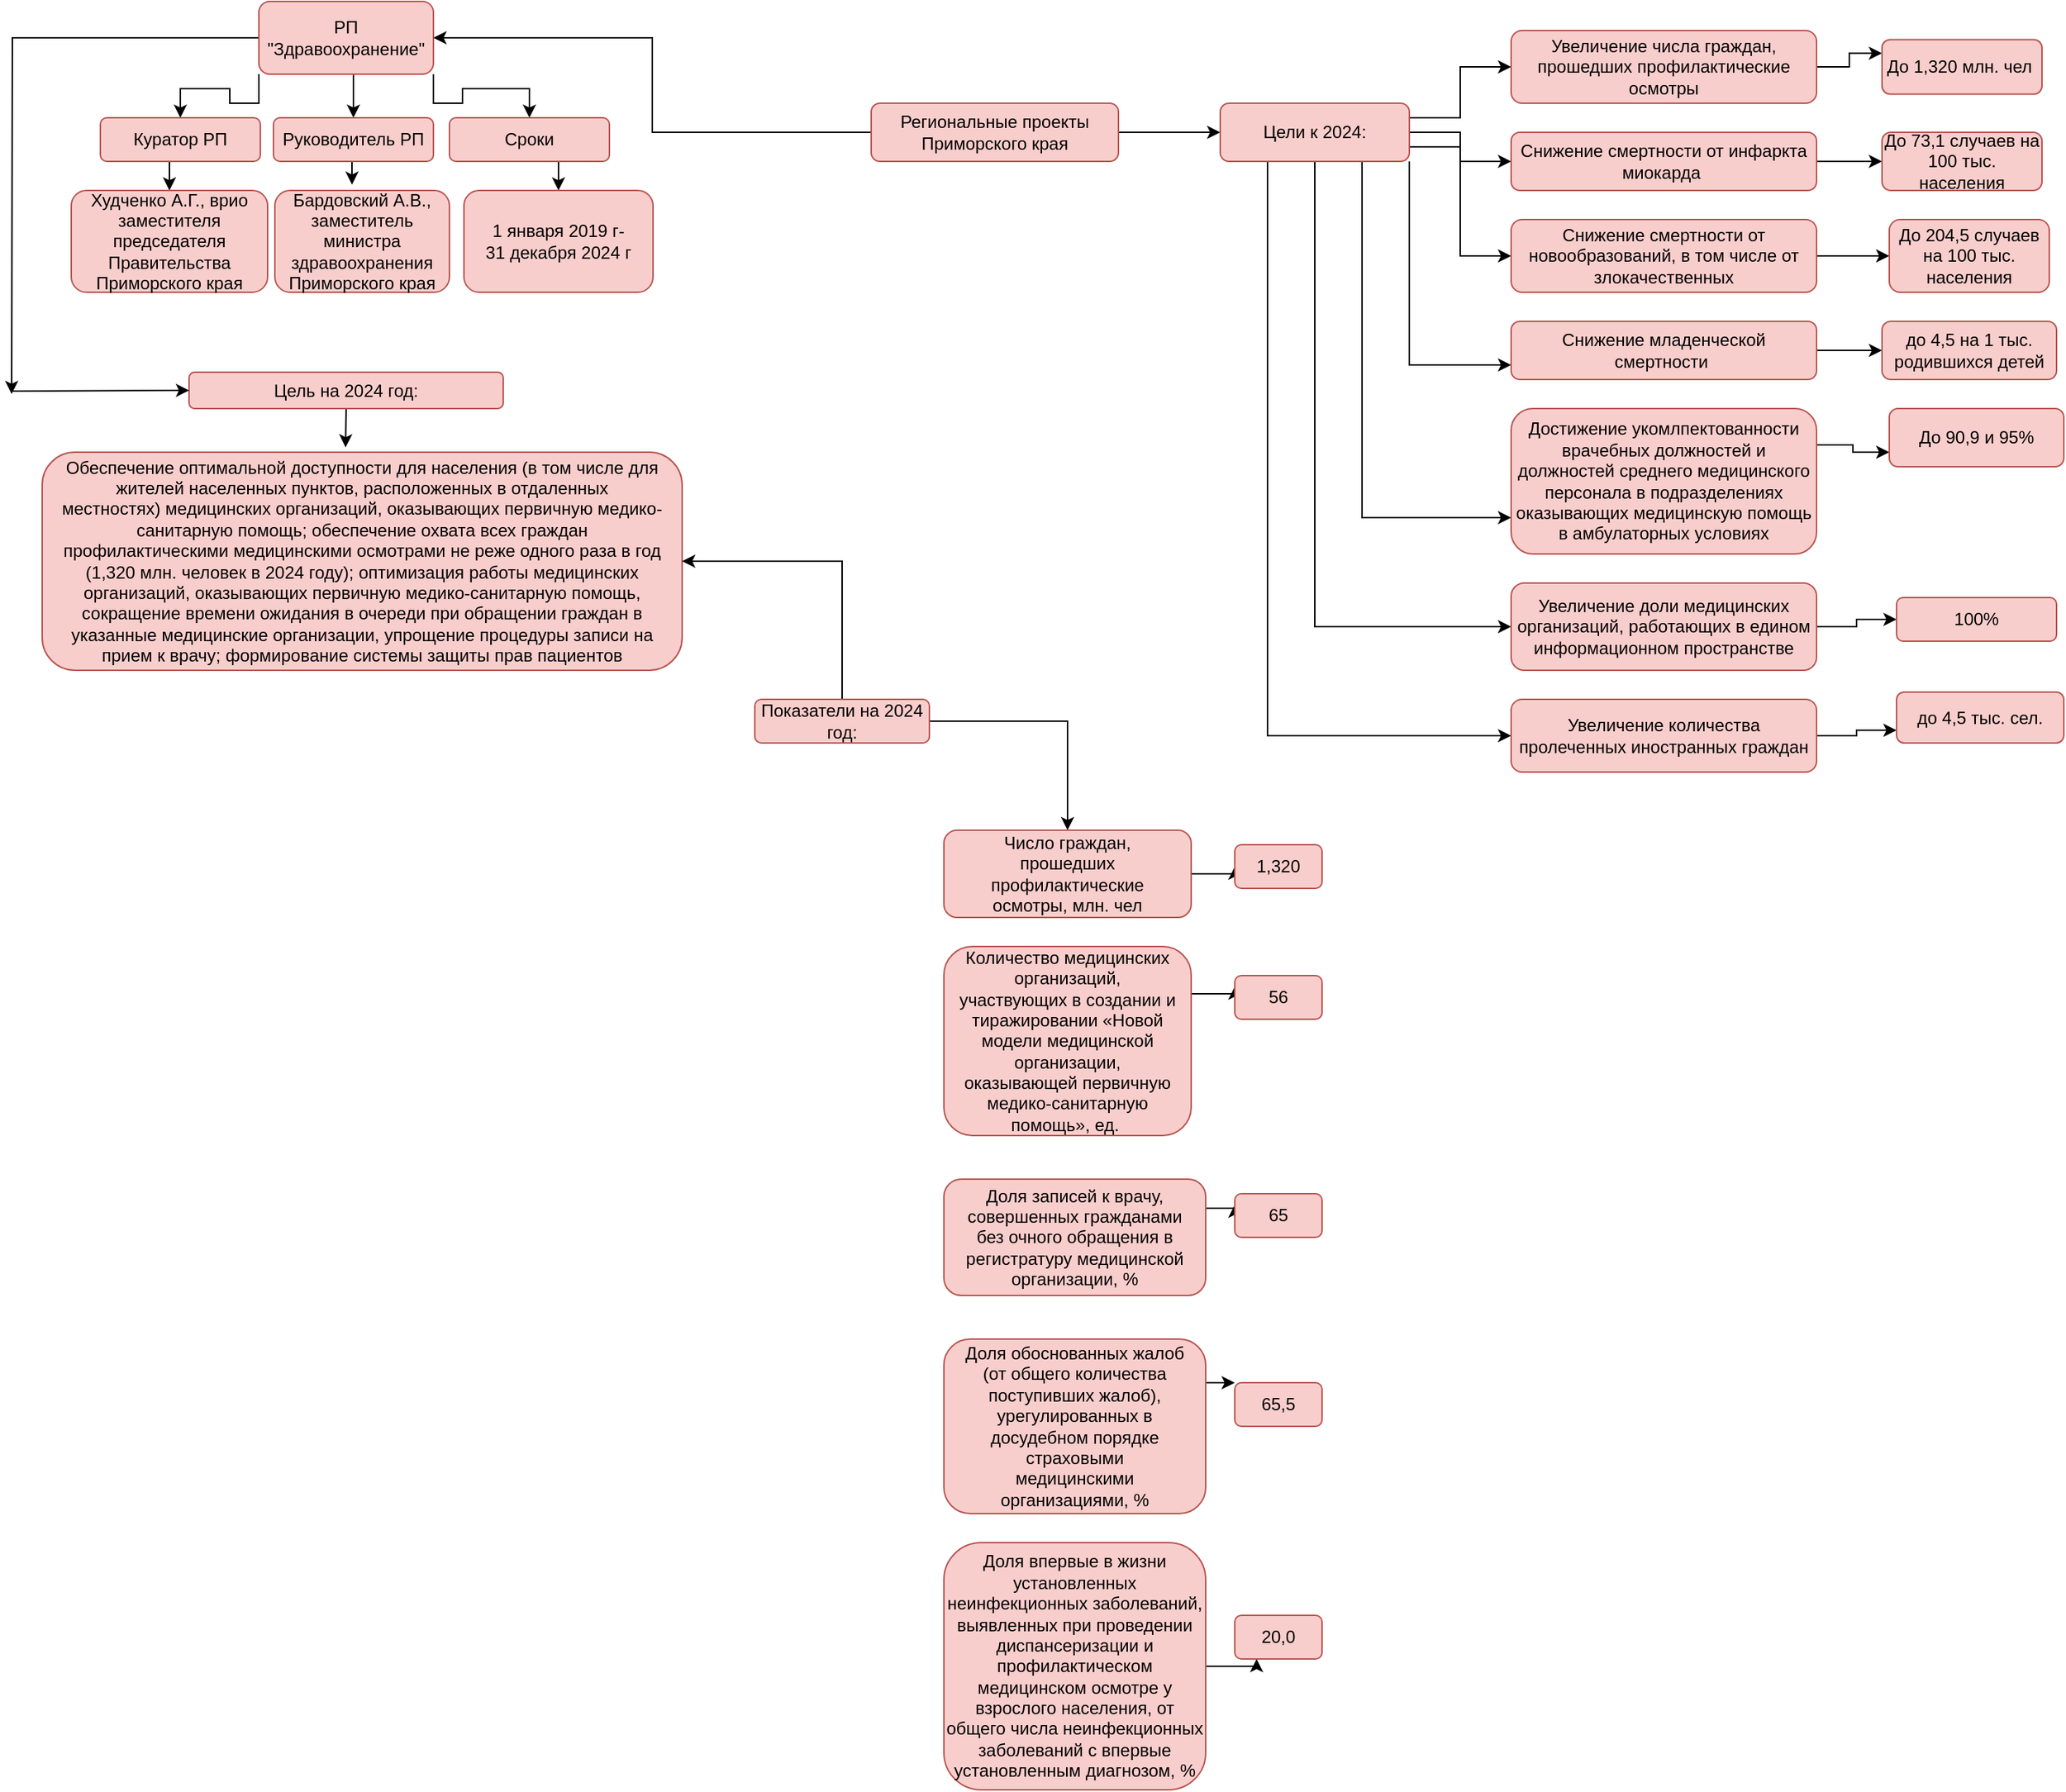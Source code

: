 <mxfile version="12.9.10" type="github">
  <diagram id="6iEOOyLnWhZnI0vwtsOj" name="Страница 1">
    <mxGraphModel dx="2170" dy="1083" grid="1" gridSize="10" guides="1" tooltips="1" connect="1" arrows="1" fold="1" page="1" pageScale="1" pageWidth="827" pageHeight="1169" math="0" shadow="0">
      <root>
        <mxCell id="0" />
        <mxCell id="1" parent="0" />
        <mxCell id="9MHvW2RwUfjwzeiXcqqe-48" style="edgeStyle=orthogonalEdgeStyle;rounded=0;orthogonalLoop=1;jettySize=auto;html=1;exitX=0.5;exitY=1;exitDx=0;exitDy=0;entryX=0.5;entryY=0;entryDx=0;entryDy=0;" edge="1" parent="1" source="9MHvW2RwUfjwzeiXcqqe-1" target="9MHvW2RwUfjwzeiXcqqe-4">
          <mxGeometry relative="1" as="geometry" />
        </mxCell>
        <mxCell id="9MHvW2RwUfjwzeiXcqqe-49" style="edgeStyle=orthogonalEdgeStyle;rounded=0;orthogonalLoop=1;jettySize=auto;html=1;exitX=1;exitY=1;exitDx=0;exitDy=0;entryX=0.5;entryY=0;entryDx=0;entryDy=0;" edge="1" parent="1" source="9MHvW2RwUfjwzeiXcqqe-1" target="9MHvW2RwUfjwzeiXcqqe-5">
          <mxGeometry relative="1" as="geometry" />
        </mxCell>
        <mxCell id="9MHvW2RwUfjwzeiXcqqe-50" style="edgeStyle=orthogonalEdgeStyle;rounded=0;orthogonalLoop=1;jettySize=auto;html=1;exitX=0;exitY=1;exitDx=0;exitDy=0;entryX=0.5;entryY=0;entryDx=0;entryDy=0;" edge="1" parent="1" source="9MHvW2RwUfjwzeiXcqqe-1" target="9MHvW2RwUfjwzeiXcqqe-3">
          <mxGeometry relative="1" as="geometry" />
        </mxCell>
        <mxCell id="9MHvW2RwUfjwzeiXcqqe-54" style="edgeStyle=orthogonalEdgeStyle;rounded=0;orthogonalLoop=1;jettySize=auto;html=1;exitX=0;exitY=0.5;exitDx=0;exitDy=0;" edge="1" parent="1" source="9MHvW2RwUfjwzeiXcqqe-1">
          <mxGeometry relative="1" as="geometry">
            <mxPoint x="179" y="600" as="targetPoint" />
          </mxGeometry>
        </mxCell>
        <mxCell id="9MHvW2RwUfjwzeiXcqqe-1" value="РП &quot;Здравоохранение&quot;" style="rounded=1;whiteSpace=wrap;html=1;fillColor=#f8cecc;strokeColor=#b85450;" vertex="1" parent="1">
          <mxGeometry x="349" y="330" width="120" height="50" as="geometry" />
        </mxCell>
        <mxCell id="9MHvW2RwUfjwzeiXcqqe-53" style="edgeStyle=orthogonalEdgeStyle;rounded=0;orthogonalLoop=1;jettySize=auto;html=1;exitX=0.5;exitY=1;exitDx=0;exitDy=0;entryX=0.5;entryY=0;entryDx=0;entryDy=0;" edge="1" parent="1" source="9MHvW2RwUfjwzeiXcqqe-3" target="9MHvW2RwUfjwzeiXcqqe-6">
          <mxGeometry relative="1" as="geometry" />
        </mxCell>
        <mxCell id="9MHvW2RwUfjwzeiXcqqe-3" value="Куратор РП" style="rounded=1;whiteSpace=wrap;html=1;fillColor=#f8cecc;strokeColor=#b85450;" vertex="1" parent="1">
          <mxGeometry x="240" y="410" width="110" height="30" as="geometry" />
        </mxCell>
        <mxCell id="9MHvW2RwUfjwzeiXcqqe-51" style="edgeStyle=orthogonalEdgeStyle;rounded=0;orthogonalLoop=1;jettySize=auto;html=1;exitX=0.5;exitY=1;exitDx=0;exitDy=0;entryX=0.442;entryY=-0.057;entryDx=0;entryDy=0;entryPerimeter=0;" edge="1" parent="1" source="9MHvW2RwUfjwzeiXcqqe-4" target="9MHvW2RwUfjwzeiXcqqe-7">
          <mxGeometry relative="1" as="geometry" />
        </mxCell>
        <mxCell id="9MHvW2RwUfjwzeiXcqqe-4" value="Руководитель РП" style="rounded=1;whiteSpace=wrap;html=1;fillColor=#f8cecc;strokeColor=#b85450;" vertex="1" parent="1">
          <mxGeometry x="359" y="410" width="110" height="30" as="geometry" />
        </mxCell>
        <mxCell id="9MHvW2RwUfjwzeiXcqqe-52" style="edgeStyle=orthogonalEdgeStyle;rounded=0;orthogonalLoop=1;jettySize=auto;html=1;exitX=0.5;exitY=1;exitDx=0;exitDy=0;entryX=0.5;entryY=0;entryDx=0;entryDy=0;" edge="1" parent="1" source="9MHvW2RwUfjwzeiXcqqe-5" target="9MHvW2RwUfjwzeiXcqqe-8">
          <mxGeometry relative="1" as="geometry" />
        </mxCell>
        <mxCell id="9MHvW2RwUfjwzeiXcqqe-5" value="Сроки" style="rounded=1;whiteSpace=wrap;html=1;fillColor=#f8cecc;strokeColor=#b85450;" vertex="1" parent="1">
          <mxGeometry x="480" y="410" width="110" height="30" as="geometry" />
        </mxCell>
        <mxCell id="9MHvW2RwUfjwzeiXcqqe-6" value="Худченко А.Г., врио заместителя председателя Правительства Приморского края" style="rounded=1;whiteSpace=wrap;html=1;fillColor=#f8cecc;strokeColor=#b85450;" vertex="1" parent="1">
          <mxGeometry x="220" y="460" width="135" height="70" as="geometry" />
        </mxCell>
        <mxCell id="9MHvW2RwUfjwzeiXcqqe-7" value="Бардовский А.В., заместитель министра здравоохранения Приморского края" style="rounded=1;whiteSpace=wrap;html=1;fillColor=#f8cecc;strokeColor=#b85450;" vertex="1" parent="1">
          <mxGeometry x="360" y="460" width="120" height="70" as="geometry" />
        </mxCell>
        <mxCell id="9MHvW2RwUfjwzeiXcqqe-8" value="1 января 2019 г-&lt;br&gt;31 декабря 2024 г" style="rounded=1;whiteSpace=wrap;html=1;fillColor=#f8cecc;strokeColor=#b85450;" vertex="1" parent="1">
          <mxGeometry x="490" y="460" width="130" height="70" as="geometry" />
        </mxCell>
        <mxCell id="9MHvW2RwUfjwzeiXcqqe-58" style="edgeStyle=orthogonalEdgeStyle;rounded=0;orthogonalLoop=1;jettySize=auto;html=1;exitX=0.5;exitY=1;exitDx=0;exitDy=0;entryX=0.474;entryY=-0.022;entryDx=0;entryDy=0;entryPerimeter=0;" edge="1" parent="1" source="9MHvW2RwUfjwzeiXcqqe-9" target="9MHvW2RwUfjwzeiXcqqe-57">
          <mxGeometry relative="1" as="geometry" />
        </mxCell>
        <mxCell id="9MHvW2RwUfjwzeiXcqqe-9" value="Цель на 2024 год:" style="rounded=1;whiteSpace=wrap;html=1;fillColor=#f8cecc;strokeColor=#b85450;" vertex="1" parent="1">
          <mxGeometry x="301" y="585" width="216" height="25" as="geometry" />
        </mxCell>
        <mxCell id="9MHvW2RwUfjwzeiXcqqe-39" style="edgeStyle=orthogonalEdgeStyle;rounded=0;orthogonalLoop=1;jettySize=auto;html=1;exitX=1;exitY=0.5;exitDx=0;exitDy=0;entryX=0;entryY=0.5;entryDx=0;entryDy=0;" edge="1" parent="1" source="9MHvW2RwUfjwzeiXcqqe-12" target="9MHvW2RwUfjwzeiXcqqe-13">
          <mxGeometry relative="1" as="geometry" />
        </mxCell>
        <mxCell id="9MHvW2RwUfjwzeiXcqqe-47" style="edgeStyle=orthogonalEdgeStyle;rounded=0;orthogonalLoop=1;jettySize=auto;html=1;exitX=0;exitY=0.5;exitDx=0;exitDy=0;entryX=1;entryY=0.5;entryDx=0;entryDy=0;" edge="1" parent="1" source="9MHvW2RwUfjwzeiXcqqe-12" target="9MHvW2RwUfjwzeiXcqqe-1">
          <mxGeometry relative="1" as="geometry" />
        </mxCell>
        <mxCell id="9MHvW2RwUfjwzeiXcqqe-12" value="Региональные проекты Приморского края" style="rounded=1;whiteSpace=wrap;html=1;fillColor=#f8cecc;strokeColor=#b85450;" vertex="1" parent="1">
          <mxGeometry x="770" y="400" width="170" height="40" as="geometry" />
        </mxCell>
        <mxCell id="9MHvW2RwUfjwzeiXcqqe-40" style="edgeStyle=orthogonalEdgeStyle;rounded=0;orthogonalLoop=1;jettySize=auto;html=1;exitX=1;exitY=0.5;exitDx=0;exitDy=0;entryX=0;entryY=0.5;entryDx=0;entryDy=0;" edge="1" parent="1" source="9MHvW2RwUfjwzeiXcqqe-13" target="9MHvW2RwUfjwzeiXcqqe-16">
          <mxGeometry relative="1" as="geometry" />
        </mxCell>
        <mxCell id="9MHvW2RwUfjwzeiXcqqe-41" style="edgeStyle=orthogonalEdgeStyle;rounded=0;orthogonalLoop=1;jettySize=auto;html=1;exitX=1;exitY=0.25;exitDx=0;exitDy=0;entryX=0;entryY=0.5;entryDx=0;entryDy=0;" edge="1" parent="1" source="9MHvW2RwUfjwzeiXcqqe-13" target="9MHvW2RwUfjwzeiXcqqe-14">
          <mxGeometry relative="1" as="geometry" />
        </mxCell>
        <mxCell id="9MHvW2RwUfjwzeiXcqqe-42" style="edgeStyle=orthogonalEdgeStyle;rounded=0;orthogonalLoop=1;jettySize=auto;html=1;exitX=1;exitY=0.75;exitDx=0;exitDy=0;entryX=0;entryY=0.5;entryDx=0;entryDy=0;" edge="1" parent="1" source="9MHvW2RwUfjwzeiXcqqe-13" target="9MHvW2RwUfjwzeiXcqqe-18">
          <mxGeometry relative="1" as="geometry" />
        </mxCell>
        <mxCell id="9MHvW2RwUfjwzeiXcqqe-43" style="edgeStyle=orthogonalEdgeStyle;rounded=0;orthogonalLoop=1;jettySize=auto;html=1;exitX=1;exitY=1;exitDx=0;exitDy=0;entryX=0;entryY=0.75;entryDx=0;entryDy=0;" edge="1" parent="1" source="9MHvW2RwUfjwzeiXcqqe-13" target="9MHvW2RwUfjwzeiXcqqe-20">
          <mxGeometry relative="1" as="geometry" />
        </mxCell>
        <mxCell id="9MHvW2RwUfjwzeiXcqqe-44" style="edgeStyle=orthogonalEdgeStyle;rounded=0;orthogonalLoop=1;jettySize=auto;html=1;exitX=0.75;exitY=1;exitDx=0;exitDy=0;entryX=0;entryY=0.75;entryDx=0;entryDy=0;" edge="1" parent="1" source="9MHvW2RwUfjwzeiXcqqe-13" target="9MHvW2RwUfjwzeiXcqqe-28">
          <mxGeometry relative="1" as="geometry" />
        </mxCell>
        <mxCell id="9MHvW2RwUfjwzeiXcqqe-45" style="edgeStyle=orthogonalEdgeStyle;rounded=0;orthogonalLoop=1;jettySize=auto;html=1;exitX=0.5;exitY=1;exitDx=0;exitDy=0;entryX=0;entryY=0.5;entryDx=0;entryDy=0;" edge="1" parent="1" source="9MHvW2RwUfjwzeiXcqqe-13" target="9MHvW2RwUfjwzeiXcqqe-33">
          <mxGeometry relative="1" as="geometry" />
        </mxCell>
        <mxCell id="9MHvW2RwUfjwzeiXcqqe-46" style="edgeStyle=orthogonalEdgeStyle;rounded=0;orthogonalLoop=1;jettySize=auto;html=1;exitX=0.25;exitY=1;exitDx=0;exitDy=0;entryX=0;entryY=0.5;entryDx=0;entryDy=0;" edge="1" parent="1" source="9MHvW2RwUfjwzeiXcqqe-13" target="9MHvW2RwUfjwzeiXcqqe-35">
          <mxGeometry relative="1" as="geometry" />
        </mxCell>
        <mxCell id="9MHvW2RwUfjwzeiXcqqe-13" value="Цели к 2024:" style="rounded=1;whiteSpace=wrap;html=1;fillColor=#f8cecc;strokeColor=#b85450;" vertex="1" parent="1">
          <mxGeometry x="1010" y="400" width="130" height="40" as="geometry" />
        </mxCell>
        <mxCell id="9MHvW2RwUfjwzeiXcqqe-26" style="edgeStyle=orthogonalEdgeStyle;rounded=0;orthogonalLoop=1;jettySize=auto;html=1;exitX=1;exitY=0.5;exitDx=0;exitDy=0;entryX=0;entryY=0.25;entryDx=0;entryDy=0;" edge="1" parent="1" source="9MHvW2RwUfjwzeiXcqqe-14" target="9MHvW2RwUfjwzeiXcqqe-15">
          <mxGeometry relative="1" as="geometry" />
        </mxCell>
        <mxCell id="9MHvW2RwUfjwzeiXcqqe-14" value="Увеличение числа граждан, прошедших профилактические осмотры" style="rounded=1;whiteSpace=wrap;html=1;fillColor=#f8cecc;strokeColor=#b85450;" vertex="1" parent="1">
          <mxGeometry x="1210" y="350" width="210" height="50" as="geometry" />
        </mxCell>
        <mxCell id="9MHvW2RwUfjwzeiXcqqe-15" value="До 1,320 млн. чел&amp;nbsp;" style="rounded=1;whiteSpace=wrap;html=1;fillColor=#f8cecc;strokeColor=#b85450;" vertex="1" parent="1">
          <mxGeometry x="1465" y="356.25" width="110" height="37.5" as="geometry" />
        </mxCell>
        <mxCell id="9MHvW2RwUfjwzeiXcqqe-24" style="edgeStyle=orthogonalEdgeStyle;rounded=0;orthogonalLoop=1;jettySize=auto;html=1;exitX=1;exitY=0.5;exitDx=0;exitDy=0;" edge="1" parent="1" source="9MHvW2RwUfjwzeiXcqqe-16" target="9MHvW2RwUfjwzeiXcqqe-17">
          <mxGeometry relative="1" as="geometry" />
        </mxCell>
        <mxCell id="9MHvW2RwUfjwzeiXcqqe-16" value="Снижение смертности от инфаркта миокарда&amp;nbsp;" style="rounded=1;whiteSpace=wrap;html=1;fillColor=#f8cecc;strokeColor=#b85450;" vertex="1" parent="1">
          <mxGeometry x="1210" y="420" width="210" height="40" as="geometry" />
        </mxCell>
        <mxCell id="9MHvW2RwUfjwzeiXcqqe-17" value="До 73,1 случаев на 100 тыс. населения" style="rounded=1;whiteSpace=wrap;html=1;fillColor=#f8cecc;strokeColor=#b85450;" vertex="1" parent="1">
          <mxGeometry x="1465" y="420" width="110" height="40" as="geometry" />
        </mxCell>
        <mxCell id="9MHvW2RwUfjwzeiXcqqe-25" style="edgeStyle=orthogonalEdgeStyle;rounded=0;orthogonalLoop=1;jettySize=auto;html=1;exitX=1;exitY=0.5;exitDx=0;exitDy=0;entryX=0;entryY=0.5;entryDx=0;entryDy=0;" edge="1" parent="1" source="9MHvW2RwUfjwzeiXcqqe-18" target="9MHvW2RwUfjwzeiXcqqe-19">
          <mxGeometry relative="1" as="geometry" />
        </mxCell>
        <mxCell id="9MHvW2RwUfjwzeiXcqqe-18" value="Снижение смертности от новообразований, в том числе от злокачественных" style="rounded=1;whiteSpace=wrap;html=1;fillColor=#f8cecc;strokeColor=#b85450;" vertex="1" parent="1">
          <mxGeometry x="1210" y="480" width="210" height="50" as="geometry" />
        </mxCell>
        <mxCell id="9MHvW2RwUfjwzeiXcqqe-19" value="До 204,5 случаев на 100 тыс. населения" style="rounded=1;whiteSpace=wrap;html=1;fillColor=#f8cecc;strokeColor=#b85450;" vertex="1" parent="1">
          <mxGeometry x="1470" y="480" width="110" height="50" as="geometry" />
        </mxCell>
        <mxCell id="9MHvW2RwUfjwzeiXcqqe-27" style="edgeStyle=orthogonalEdgeStyle;rounded=0;orthogonalLoop=1;jettySize=auto;html=1;exitX=1;exitY=0.5;exitDx=0;exitDy=0;entryX=0;entryY=0.5;entryDx=0;entryDy=0;" edge="1" parent="1" source="9MHvW2RwUfjwzeiXcqqe-20" target="9MHvW2RwUfjwzeiXcqqe-21">
          <mxGeometry relative="1" as="geometry" />
        </mxCell>
        <mxCell id="9MHvW2RwUfjwzeiXcqqe-20" value="Снижение младенческой смертности&amp;nbsp;" style="rounded=1;whiteSpace=wrap;html=1;fillColor=#f8cecc;strokeColor=#b85450;" vertex="1" parent="1">
          <mxGeometry x="1210" y="550" width="210" height="40" as="geometry" />
        </mxCell>
        <mxCell id="9MHvW2RwUfjwzeiXcqqe-21" value="до 4,5 на 1 тыс. родившихся детей" style="rounded=1;whiteSpace=wrap;html=1;fillColor=#f8cecc;strokeColor=#b85450;" vertex="1" parent="1">
          <mxGeometry x="1465" y="550" width="120" height="40" as="geometry" />
        </mxCell>
        <mxCell id="9MHvW2RwUfjwzeiXcqqe-32" style="edgeStyle=orthogonalEdgeStyle;rounded=0;orthogonalLoop=1;jettySize=auto;html=1;exitX=1;exitY=0.25;exitDx=0;exitDy=0;entryX=0;entryY=0.75;entryDx=0;entryDy=0;" edge="1" parent="1" source="9MHvW2RwUfjwzeiXcqqe-28" target="9MHvW2RwUfjwzeiXcqqe-29">
          <mxGeometry relative="1" as="geometry" />
        </mxCell>
        <mxCell id="9MHvW2RwUfjwzeiXcqqe-28" value="Достижение укомлпектованности врачебных должностей и должностей среднего медицинского персонала в подразделениях оказывающих медицинскую помощь в амбулаторных условиях" style="rounded=1;whiteSpace=wrap;html=1;fillColor=#f8cecc;strokeColor=#b85450;" vertex="1" parent="1">
          <mxGeometry x="1210" y="610" width="210" height="100" as="geometry" />
        </mxCell>
        <mxCell id="9MHvW2RwUfjwzeiXcqqe-29" value="До 90,9 и 95%" style="rounded=1;whiteSpace=wrap;html=1;fillColor=#f8cecc;strokeColor=#b85450;" vertex="1" parent="1">
          <mxGeometry x="1470" y="610" width="120" height="40" as="geometry" />
        </mxCell>
        <mxCell id="9MHvW2RwUfjwzeiXcqqe-37" style="edgeStyle=orthogonalEdgeStyle;rounded=0;orthogonalLoop=1;jettySize=auto;html=1;exitX=1;exitY=0.5;exitDx=0;exitDy=0;entryX=0;entryY=0.5;entryDx=0;entryDy=0;" edge="1" parent="1" source="9MHvW2RwUfjwzeiXcqqe-33" target="9MHvW2RwUfjwzeiXcqqe-34">
          <mxGeometry relative="1" as="geometry" />
        </mxCell>
        <mxCell id="9MHvW2RwUfjwzeiXcqqe-33" value="Увеличение доли медицинских организаций, работающих в едином информационном пространстве" style="rounded=1;whiteSpace=wrap;html=1;fillColor=#f8cecc;strokeColor=#b85450;" vertex="1" parent="1">
          <mxGeometry x="1210" y="730" width="210" height="60" as="geometry" />
        </mxCell>
        <mxCell id="9MHvW2RwUfjwzeiXcqqe-34" value="100%" style="rounded=1;whiteSpace=wrap;html=1;fillColor=#f8cecc;strokeColor=#b85450;" vertex="1" parent="1">
          <mxGeometry x="1475" y="740" width="110" height="30" as="geometry" />
        </mxCell>
        <mxCell id="9MHvW2RwUfjwzeiXcqqe-38" style="edgeStyle=orthogonalEdgeStyle;rounded=0;orthogonalLoop=1;jettySize=auto;html=1;exitX=1;exitY=0.5;exitDx=0;exitDy=0;entryX=0;entryY=0.75;entryDx=0;entryDy=0;" edge="1" parent="1" source="9MHvW2RwUfjwzeiXcqqe-35" target="9MHvW2RwUfjwzeiXcqqe-36">
          <mxGeometry relative="1" as="geometry" />
        </mxCell>
        <mxCell id="9MHvW2RwUfjwzeiXcqqe-35" value="Увеличение количества пролеченных иностранных граждан" style="rounded=1;whiteSpace=wrap;html=1;fillColor=#f8cecc;strokeColor=#b85450;" vertex="1" parent="1">
          <mxGeometry x="1210" y="810" width="210" height="50" as="geometry" />
        </mxCell>
        <mxCell id="9MHvW2RwUfjwzeiXcqqe-36" value="до 4,5 тыс. сел." style="rounded=1;whiteSpace=wrap;html=1;fillColor=#f8cecc;strokeColor=#b85450;" vertex="1" parent="1">
          <mxGeometry x="1475" y="805" width="115" height="35" as="geometry" />
        </mxCell>
        <mxCell id="9MHvW2RwUfjwzeiXcqqe-56" value="" style="endArrow=classic;html=1;entryX=0;entryY=0.5;entryDx=0;entryDy=0;" edge="1" parent="1" target="9MHvW2RwUfjwzeiXcqqe-9">
          <mxGeometry width="50" height="50" relative="1" as="geometry">
            <mxPoint x="180" y="598" as="sourcePoint" />
            <mxPoint x="230" y="585" as="targetPoint" />
          </mxGeometry>
        </mxCell>
        <mxCell id="9MHvW2RwUfjwzeiXcqqe-57" value="Обеспечение оптимальной доступности для населения (в том числе для жителей населенных пунктов, расположенных в отдаленных&lt;br/&gt;местностях) медицинских организаций, оказывающих первичную медико-санитарную помощь; обеспечение охвата всех граждан&lt;br/&gt;профилактическими медицинскими осмотрами не реже одного раза в год (1,320 млн. человек в 2024 году); оптимизация работы медицинских&lt;br/&gt;организаций, оказывающих первичную медико-санитарную помощь, сокращение времени ожидания в очереди при обращении граждан в&lt;br/&gt;указанные медицинские организации, упрощение процедуры записи на прием к врачу; формирование системы защиты прав пациентов" style="rounded=1;whiteSpace=wrap;html=1;fillColor=#f8cecc;strokeColor=#b85450;" vertex="1" parent="1">
          <mxGeometry x="200" y="640" width="440" height="150" as="geometry" />
        </mxCell>
        <mxCell id="9MHvW2RwUfjwzeiXcqqe-60" style="edgeStyle=orthogonalEdgeStyle;rounded=0;orthogonalLoop=1;jettySize=auto;html=1;exitX=0.5;exitY=0;exitDx=0;exitDy=0;entryX=1;entryY=0.5;entryDx=0;entryDy=0;" edge="1" parent="1" source="9MHvW2RwUfjwzeiXcqqe-59" target="9MHvW2RwUfjwzeiXcqqe-57">
          <mxGeometry relative="1" as="geometry" />
        </mxCell>
        <mxCell id="9MHvW2RwUfjwzeiXcqqe-71" style="edgeStyle=orthogonalEdgeStyle;rounded=0;orthogonalLoop=1;jettySize=auto;html=1;exitX=1;exitY=0.5;exitDx=0;exitDy=0;entryX=0.5;entryY=0;entryDx=0;entryDy=0;" edge="1" parent="1" source="9MHvW2RwUfjwzeiXcqqe-59" target="9MHvW2RwUfjwzeiXcqqe-61">
          <mxGeometry relative="1" as="geometry" />
        </mxCell>
        <mxCell id="9MHvW2RwUfjwzeiXcqqe-59" value="Показатели на 2024 год:" style="rounded=1;whiteSpace=wrap;html=1;fillColor=#f8cecc;strokeColor=#b85450;" vertex="1" parent="1">
          <mxGeometry x="690" y="810" width="120" height="30" as="geometry" />
        </mxCell>
        <mxCell id="9MHvW2RwUfjwzeiXcqqe-72" style="edgeStyle=orthogonalEdgeStyle;rounded=0;orthogonalLoop=1;jettySize=auto;html=1;exitX=1;exitY=0.5;exitDx=0;exitDy=0;entryX=0;entryY=0.5;entryDx=0;entryDy=0;" edge="1" parent="1" source="9MHvW2RwUfjwzeiXcqqe-61" target="9MHvW2RwUfjwzeiXcqqe-62">
          <mxGeometry relative="1" as="geometry" />
        </mxCell>
        <mxCell id="9MHvW2RwUfjwzeiXcqqe-61" value="Число граждан,&lt;br/&gt;прошедших&lt;br/&gt;профилактические&lt;br/&gt;осмотры, млн. чел" style="rounded=1;whiteSpace=wrap;html=1;fillColor=#f8cecc;strokeColor=#b85450;" vertex="1" parent="1">
          <mxGeometry x="820" y="900" width="170" height="60" as="geometry" />
        </mxCell>
        <mxCell id="9MHvW2RwUfjwzeiXcqqe-62" value="1,320" style="rounded=1;whiteSpace=wrap;html=1;fillColor=#f8cecc;strokeColor=#b85450;" vertex="1" parent="1">
          <mxGeometry x="1020" y="910" width="60" height="30" as="geometry" />
        </mxCell>
        <mxCell id="9MHvW2RwUfjwzeiXcqqe-73" style="edgeStyle=orthogonalEdgeStyle;rounded=0;orthogonalLoop=1;jettySize=auto;html=1;exitX=1;exitY=0.25;exitDx=0;exitDy=0;entryX=0;entryY=0.25;entryDx=0;entryDy=0;" edge="1" parent="1" source="9MHvW2RwUfjwzeiXcqqe-63" target="9MHvW2RwUfjwzeiXcqqe-64">
          <mxGeometry relative="1" as="geometry" />
        </mxCell>
        <mxCell id="9MHvW2RwUfjwzeiXcqqe-63" value="Количество медицинских&lt;br/&gt;организаций,&lt;br/&gt;участвующих в создании и&lt;br/&gt;тиражировании «Новой&lt;br/&gt;модели медицинской&lt;br/&gt;организации,&lt;br/&gt;оказывающей первичную&lt;br/&gt;медико-санитарную&lt;br/&gt;помощь», ед.&amp;nbsp;" style="rounded=1;whiteSpace=wrap;html=1;fillColor=#f8cecc;strokeColor=#b85450;" vertex="1" parent="1">
          <mxGeometry x="820" y="980" width="170" height="130" as="geometry" />
        </mxCell>
        <mxCell id="9MHvW2RwUfjwzeiXcqqe-64" value="56" style="rounded=1;whiteSpace=wrap;html=1;fillColor=#f8cecc;strokeColor=#b85450;" vertex="1" parent="1">
          <mxGeometry x="1020" y="1000" width="60" height="30" as="geometry" />
        </mxCell>
        <mxCell id="9MHvW2RwUfjwzeiXcqqe-74" style="edgeStyle=orthogonalEdgeStyle;rounded=0;orthogonalLoop=1;jettySize=auto;html=1;exitX=1;exitY=0.25;exitDx=0;exitDy=0;entryX=0;entryY=0.25;entryDx=0;entryDy=0;" edge="1" parent="1" source="9MHvW2RwUfjwzeiXcqqe-65" target="9MHvW2RwUfjwzeiXcqqe-66">
          <mxGeometry relative="1" as="geometry" />
        </mxCell>
        <mxCell id="9MHvW2RwUfjwzeiXcqqe-65" value="Доля записей к врачу,&lt;br/&gt;совершенных гражданами&lt;br/&gt;без очного обращения в&lt;br/&gt;регистратуру медицинской&lt;br/&gt;организации, %" style="rounded=1;whiteSpace=wrap;html=1;fillColor=#f8cecc;strokeColor=#b85450;" vertex="1" parent="1">
          <mxGeometry x="820" y="1140" width="180" height="80" as="geometry" />
        </mxCell>
        <mxCell id="9MHvW2RwUfjwzeiXcqqe-66" value="65" style="rounded=1;whiteSpace=wrap;html=1;fillColor=#f8cecc;strokeColor=#b85450;" vertex="1" parent="1">
          <mxGeometry x="1020" y="1150" width="60" height="30" as="geometry" />
        </mxCell>
        <mxCell id="9MHvW2RwUfjwzeiXcqqe-75" style="edgeStyle=orthogonalEdgeStyle;rounded=0;orthogonalLoop=1;jettySize=auto;html=1;exitX=1;exitY=0.25;exitDx=0;exitDy=0;entryX=0;entryY=0;entryDx=0;entryDy=0;" edge="1" parent="1" source="9MHvW2RwUfjwzeiXcqqe-67" target="9MHvW2RwUfjwzeiXcqqe-68">
          <mxGeometry relative="1" as="geometry" />
        </mxCell>
        <mxCell id="9MHvW2RwUfjwzeiXcqqe-67" value="Доля обоснованных жалоб&lt;br/&gt;(от общего количества&lt;br/&gt;поступивших жалоб),&lt;br/&gt;урегулированных в&lt;br/&gt;досудебном порядке&lt;br/&gt;страховыми&lt;br/&gt;медицинскими&lt;br/&gt;организациями, %" style="rounded=1;whiteSpace=wrap;html=1;fillColor=#f8cecc;strokeColor=#b85450;" vertex="1" parent="1">
          <mxGeometry x="820" y="1250" width="180" height="120" as="geometry" />
        </mxCell>
        <mxCell id="9MHvW2RwUfjwzeiXcqqe-68" value="65,5" style="rounded=1;whiteSpace=wrap;html=1;fillColor=#f8cecc;strokeColor=#b85450;" vertex="1" parent="1">
          <mxGeometry x="1020" y="1280" width="60" height="30" as="geometry" />
        </mxCell>
        <mxCell id="9MHvW2RwUfjwzeiXcqqe-77" style="edgeStyle=orthogonalEdgeStyle;rounded=0;orthogonalLoop=1;jettySize=auto;html=1;exitX=1;exitY=0.5;exitDx=0;exitDy=0;entryX=0.25;entryY=1;entryDx=0;entryDy=0;" edge="1" parent="1" source="9MHvW2RwUfjwzeiXcqqe-69" target="9MHvW2RwUfjwzeiXcqqe-70">
          <mxGeometry relative="1" as="geometry" />
        </mxCell>
        <mxCell id="9MHvW2RwUfjwzeiXcqqe-69" value="Доля впервые в жизни установленных неинфекционных заболеваний, выявленных при проведении диспансеризации и профилактическом&lt;br/&gt;медицинском осмотре у взрослого населения, от общего числа неинфекционных заболеваний с впервые установленным диагнозом, %" style="rounded=1;whiteSpace=wrap;html=1;fillColor=#f8cecc;strokeColor=#b85450;" vertex="1" parent="1">
          <mxGeometry x="820" y="1390" width="180" height="170" as="geometry" />
        </mxCell>
        <mxCell id="9MHvW2RwUfjwzeiXcqqe-70" value="20,0" style="rounded=1;whiteSpace=wrap;html=1;fillColor=#f8cecc;strokeColor=#b85450;" vertex="1" parent="1">
          <mxGeometry x="1020" y="1440" width="60" height="30" as="geometry" />
        </mxCell>
      </root>
    </mxGraphModel>
  </diagram>
</mxfile>
